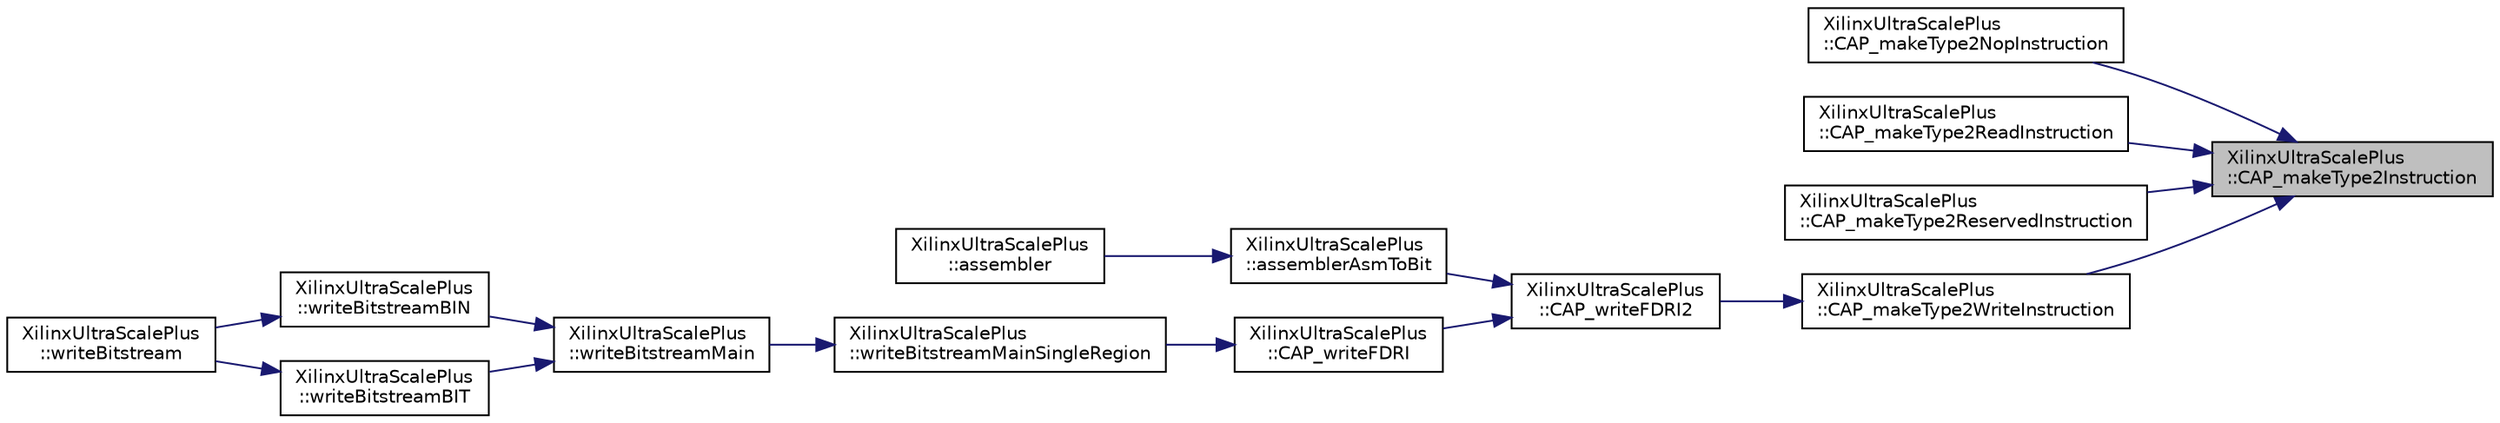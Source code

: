 digraph "XilinxUltraScalePlus::CAP_makeType2Instruction"
{
 // INTERACTIVE_SVG=YES
 // LATEX_PDF_SIZE
  edge [fontname="Helvetica",fontsize="10",labelfontname="Helvetica",labelfontsize="10"];
  node [fontname="Helvetica",fontsize="10",shape=record];
  rankdir="RL";
  Node1 [label="XilinxUltraScalePlus\l::CAP_makeType2Instruction",height=0.2,width=0.4,color="black", fillcolor="grey75", style="filled", fontcolor="black",tooltip=" "];
  Node1 -> Node2 [dir="back",color="midnightblue",fontsize="10",style="solid",fontname="Helvetica"];
  Node2 [label="XilinxUltraScalePlus\l::CAP_makeType2NopInstruction",height=0.2,width=0.4,color="black", fillcolor="white", style="filled",URL="$classXilinxUltraScalePlus.html#a8e4606f8b4aaea20e28e86ce2db5bc82",tooltip=" "];
  Node1 -> Node3 [dir="back",color="midnightblue",fontsize="10",style="solid",fontname="Helvetica"];
  Node3 [label="XilinxUltraScalePlus\l::CAP_makeType2ReadInstruction",height=0.2,width=0.4,color="black", fillcolor="white", style="filled",URL="$classXilinxUltraScalePlus.html#a51442513baec5e2083a60b94e60ad16e",tooltip=" "];
  Node1 -> Node4 [dir="back",color="midnightblue",fontsize="10",style="solid",fontname="Helvetica"];
  Node4 [label="XilinxUltraScalePlus\l::CAP_makeType2ReservedInstruction",height=0.2,width=0.4,color="black", fillcolor="white", style="filled",URL="$classXilinxUltraScalePlus.html#a80de1c12ef13d42b658f8e8afe0ff67e",tooltip=" "];
  Node1 -> Node5 [dir="back",color="midnightblue",fontsize="10",style="solid",fontname="Helvetica"];
  Node5 [label="XilinxUltraScalePlus\l::CAP_makeType2WriteInstruction",height=0.2,width=0.4,color="black", fillcolor="white", style="filled",URL="$classXilinxUltraScalePlus.html#a578b4cc28609c881a39fa2776985747a",tooltip=" "];
  Node5 -> Node6 [dir="back",color="midnightblue",fontsize="10",style="solid",fontname="Helvetica"];
  Node6 [label="XilinxUltraScalePlus\l::CAP_writeFDRI2",height=0.2,width=0.4,color="black", fillcolor="white", style="filled",URL="$classXilinxUltraScalePlus.html#a06074bb014909a1f88d737a6ccb24e9b",tooltip=" "];
  Node6 -> Node7 [dir="back",color="midnightblue",fontsize="10",style="solid",fontname="Helvetica"];
  Node7 [label="XilinxUltraScalePlus\l::assemblerAsmToBit",height=0.2,width=0.4,color="black", fillcolor="white", style="filled",URL="$classXilinxUltraScalePlus.html#a058802c627c4177c6fd88ca079551207",tooltip=" "];
  Node7 -> Node8 [dir="back",color="midnightblue",fontsize="10",style="solid",fontname="Helvetica"];
  Node8 [label="XilinxUltraScalePlus\l::assembler",height=0.2,width=0.4,color="black", fillcolor="white", style="filled",URL="$classXilinxUltraScalePlus.html#a53e5f6ec962f1f2a961f90b8b9e90e10",tooltip=" "];
  Node6 -> Node9 [dir="back",color="midnightblue",fontsize="10",style="solid",fontname="Helvetica"];
  Node9 [label="XilinxUltraScalePlus\l::CAP_writeFDRI",height=0.2,width=0.4,color="black", fillcolor="white", style="filled",URL="$classXilinxUltraScalePlus.html#ab2c3ca3d68a14cd6cf50d1f8cca6b0ed",tooltip=" "];
  Node9 -> Node10 [dir="back",color="midnightblue",fontsize="10",style="solid",fontname="Helvetica"];
  Node10 [label="XilinxUltraScalePlus\l::writeBitstreamMainSingleRegion",height=0.2,width=0.4,color="black", fillcolor="white", style="filled",URL="$classXilinxUltraScalePlus.html#a838df6236b078c1a751e65feb9463e12",tooltip=" "];
  Node10 -> Node11 [dir="back",color="midnightblue",fontsize="10",style="solid",fontname="Helvetica"];
  Node11 [label="XilinxUltraScalePlus\l::writeBitstreamMain",height=0.2,width=0.4,color="black", fillcolor="white", style="filled",URL="$classXilinxUltraScalePlus.html#afcd0f828eff528d0c178a5e473ee2181",tooltip=" "];
  Node11 -> Node12 [dir="back",color="midnightblue",fontsize="10",style="solid",fontname="Helvetica"];
  Node12 [label="XilinxUltraScalePlus\l::writeBitstreamBIN",height=0.2,width=0.4,color="black", fillcolor="white", style="filled",URL="$classXilinxUltraScalePlus.html#ab32b8ddf6ed62003568932d9167f7231",tooltip=" "];
  Node12 -> Node13 [dir="back",color="midnightblue",fontsize="10",style="solid",fontname="Helvetica"];
  Node13 [label="XilinxUltraScalePlus\l::writeBitstream",height=0.2,width=0.4,color="black", fillcolor="white", style="filled",URL="$classXilinxUltraScalePlus.html#a7f2a7c34766d004adc6f1cfe1bdd62e7",tooltip=" "];
  Node11 -> Node14 [dir="back",color="midnightblue",fontsize="10",style="solid",fontname="Helvetica"];
  Node14 [label="XilinxUltraScalePlus\l::writeBitstreamBIT",height=0.2,width=0.4,color="black", fillcolor="white", style="filled",URL="$classXilinxUltraScalePlus.html#aafc764306446548f9127f3e30759af49",tooltip=" "];
  Node14 -> Node13 [dir="back",color="midnightblue",fontsize="10",style="solid",fontname="Helvetica"];
}
